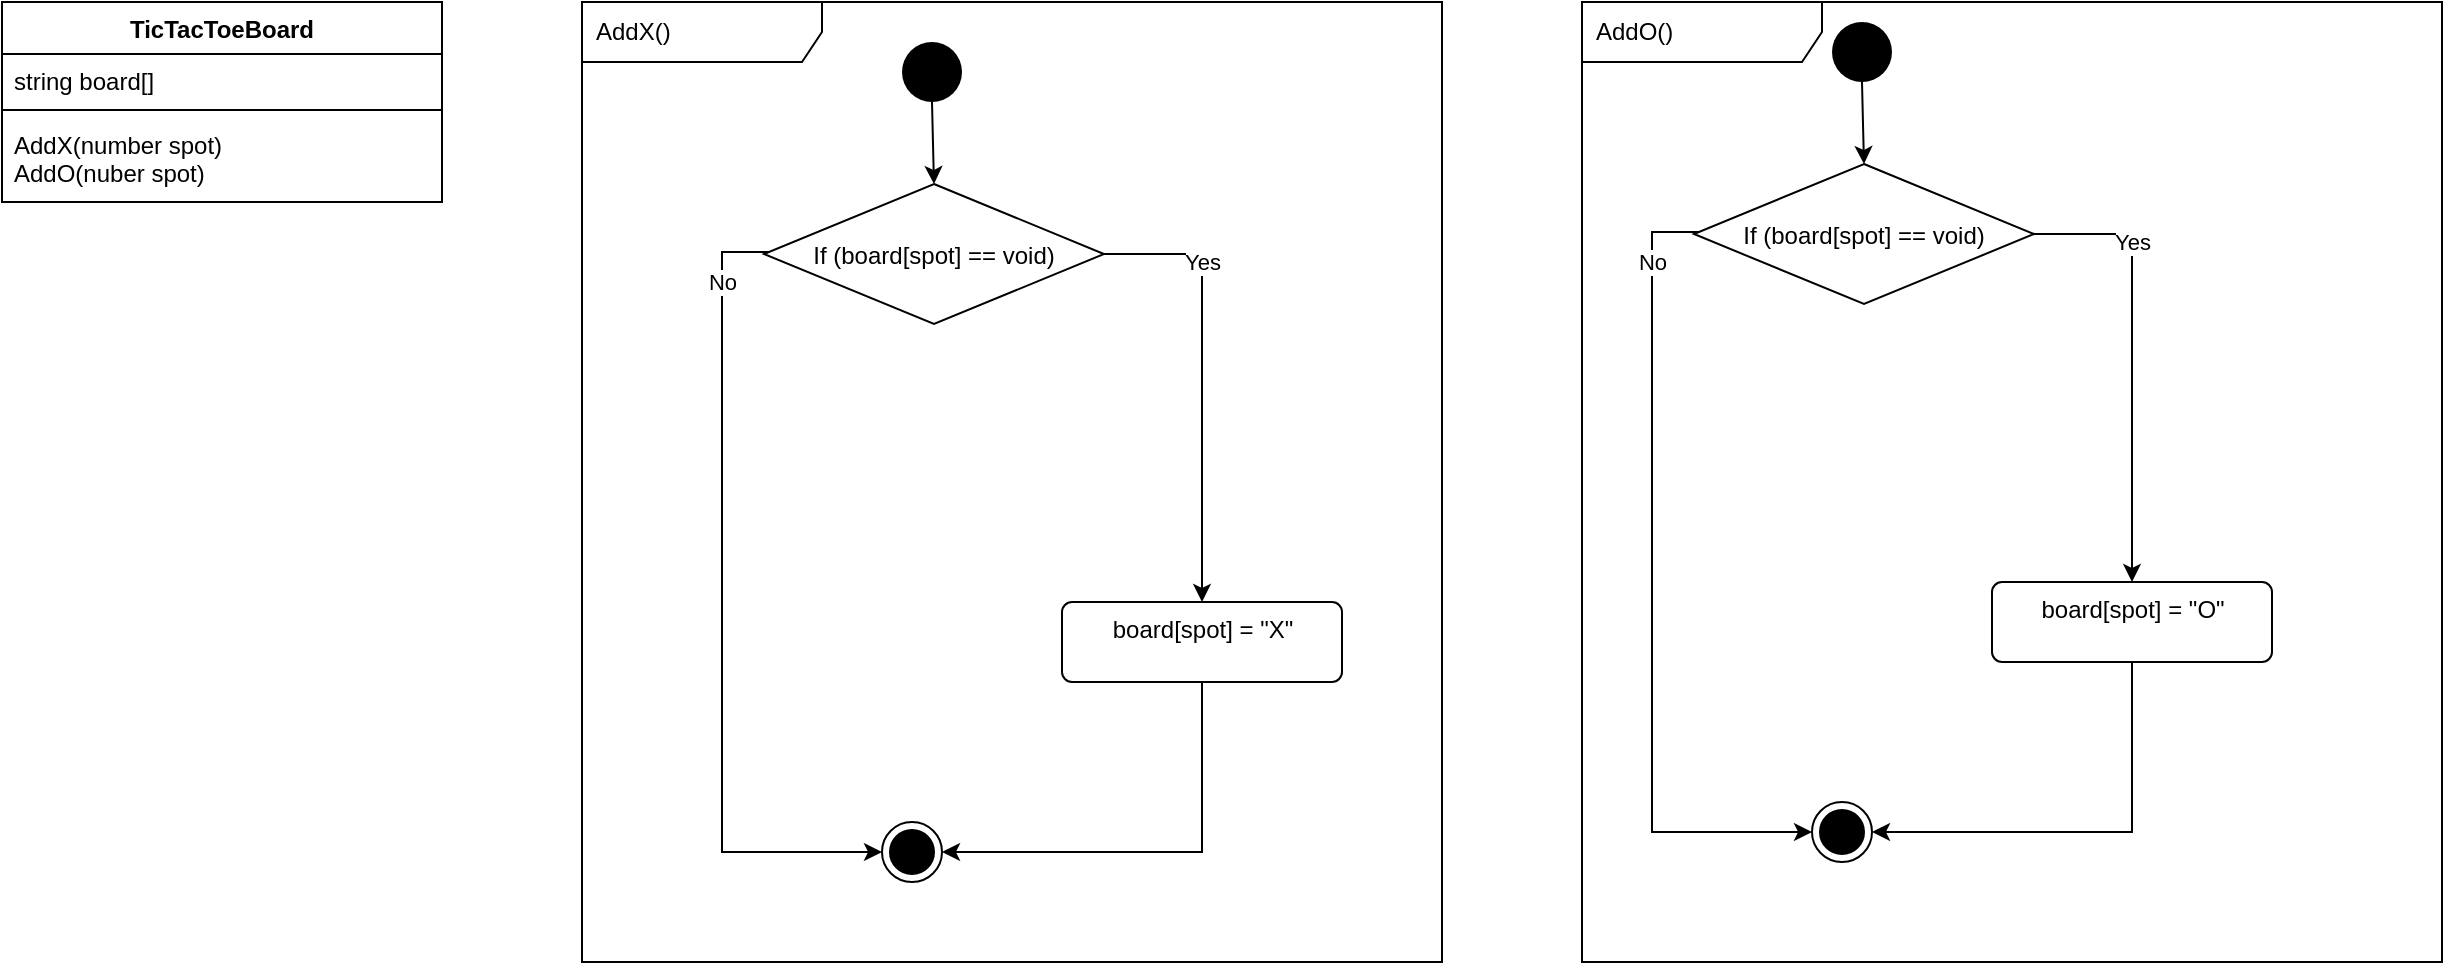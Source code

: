 <mxfile version="14.6.13" type="github">
  <diagram id="7-FiAdbV3VXmVIe_V4c8" name="Page-1">
    <mxGraphModel dx="926" dy="428" grid="1" gridSize="10" guides="1" tooltips="1" connect="1" arrows="1" fold="1" page="1" pageScale="1" pageWidth="850" pageHeight="1100" math="0" shadow="0">
      <root>
        <mxCell id="0" />
        <mxCell id="1" parent="0" />
        <mxCell id="awtcfTM-HQqrUrpMVx-B-34" value="AddO()" style="shape=umlFrame;whiteSpace=wrap;html=1;width=120;height=30;boundedLbl=1;verticalAlign=middle;align=left;spacingLeft=5;" vertex="1" parent="1">
          <mxGeometry x="930" y="50" width="430" height="480" as="geometry" />
        </mxCell>
        <mxCell id="awtcfTM-HQqrUrpMVx-B-1" value="TicTacToeBoard" style="swimlane;fontStyle=1;align=center;verticalAlign=top;childLayout=stackLayout;horizontal=1;startSize=26;horizontalStack=0;resizeParent=1;resizeParentMax=0;resizeLast=0;collapsible=1;marginBottom=0;" vertex="1" parent="1">
          <mxGeometry x="140" y="50" width="220" height="100" as="geometry" />
        </mxCell>
        <mxCell id="awtcfTM-HQqrUrpMVx-B-2" value="string board[]&#xa;" style="text;strokeColor=none;fillColor=none;align=left;verticalAlign=top;spacingLeft=4;spacingRight=4;overflow=hidden;rotatable=0;points=[[0,0.5],[1,0.5]];portConstraint=eastwest;" vertex="1" parent="awtcfTM-HQqrUrpMVx-B-1">
          <mxGeometry y="26" width="220" height="24" as="geometry" />
        </mxCell>
        <mxCell id="awtcfTM-HQqrUrpMVx-B-3" value="" style="line;strokeWidth=1;fillColor=none;align=left;verticalAlign=middle;spacingTop=-1;spacingLeft=3;spacingRight=3;rotatable=0;labelPosition=right;points=[];portConstraint=eastwest;" vertex="1" parent="awtcfTM-HQqrUrpMVx-B-1">
          <mxGeometry y="50" width="220" height="8" as="geometry" />
        </mxCell>
        <mxCell id="awtcfTM-HQqrUrpMVx-B-4" value="AddX(number spot)&#xa;AddO(nuber spot)" style="text;strokeColor=none;fillColor=none;align=left;verticalAlign=top;spacingLeft=4;spacingRight=4;overflow=hidden;rotatable=0;points=[[0,0.5],[1,0.5]];portConstraint=eastwest;" vertex="1" parent="awtcfTM-HQqrUrpMVx-B-1">
          <mxGeometry y="58" width="220" height="42" as="geometry" />
        </mxCell>
        <mxCell id="awtcfTM-HQqrUrpMVx-B-10" style="edgeStyle=orthogonalEdgeStyle;rounded=0;orthogonalLoop=1;jettySize=auto;html=1;exitX=0.5;exitY=1;exitDx=0;exitDy=0;entryX=0.5;entryY=0;entryDx=0;entryDy=0;" edge="1" parent="1" target="awtcfTM-HQqrUrpMVx-B-9">
          <mxGeometry relative="1" as="geometry">
            <mxPoint x="605" y="100" as="sourcePoint" />
          </mxGeometry>
        </mxCell>
        <mxCell id="awtcfTM-HQqrUrpMVx-B-12" value="Yes" style="edgeStyle=orthogonalEdgeStyle;rounded=0;orthogonalLoop=1;jettySize=auto;html=1;entryX=0.5;entryY=0;entryDx=0;entryDy=0;" edge="1" parent="1" source="awtcfTM-HQqrUrpMVx-B-9" target="awtcfTM-HQqrUrpMVx-B-21">
          <mxGeometry x="-0.525" relative="1" as="geometry">
            <mxPoint x="740" y="330" as="targetPoint" />
            <Array as="points">
              <mxPoint x="740" y="176" />
            </Array>
            <mxPoint as="offset" />
          </mxGeometry>
        </mxCell>
        <mxCell id="awtcfTM-HQqrUrpMVx-B-15" value="No" style="edgeStyle=orthogonalEdgeStyle;rounded=0;orthogonalLoop=1;jettySize=auto;html=1;" edge="1" parent="1" source="awtcfTM-HQqrUrpMVx-B-9" target="awtcfTM-HQqrUrpMVx-B-18">
          <mxGeometry x="-0.809" relative="1" as="geometry">
            <mxPoint x="500" y="240" as="targetPoint" />
            <Array as="points">
              <mxPoint x="500" y="175" />
              <mxPoint x="500" y="475" />
            </Array>
            <mxPoint as="offset" />
          </mxGeometry>
        </mxCell>
        <mxCell id="awtcfTM-HQqrUrpMVx-B-9" value="If (board[spot] == void)" style="rhombus;" vertex="1" parent="1">
          <mxGeometry x="521" y="141" width="170" height="70" as="geometry" />
        </mxCell>
        <mxCell id="awtcfTM-HQqrUrpMVx-B-11" style="edgeStyle=orthogonalEdgeStyle;rounded=0;orthogonalLoop=1;jettySize=auto;html=1;exitX=0.5;exitY=1;exitDx=0;exitDy=0;" edge="1" parent="1" source="awtcfTM-HQqrUrpMVx-B-9" target="awtcfTM-HQqrUrpMVx-B-9">
          <mxGeometry relative="1" as="geometry" />
        </mxCell>
        <mxCell id="awtcfTM-HQqrUrpMVx-B-18" value="" style="ellipse;html=1;shape=endState;fillColor=#000000;strokeColor=#000000;" vertex="1" parent="1">
          <mxGeometry x="580" y="460" width="30" height="30" as="geometry" />
        </mxCell>
        <mxCell id="awtcfTM-HQqrUrpMVx-B-19" value="" style="ellipse;fillColor=#000000;strokeColor=none;" vertex="1" parent="1">
          <mxGeometry x="590" y="70" width="30" height="30" as="geometry" />
        </mxCell>
        <mxCell id="awtcfTM-HQqrUrpMVx-B-23" style="edgeStyle=orthogonalEdgeStyle;rounded=0;orthogonalLoop=1;jettySize=auto;html=1;exitX=0.5;exitY=1;exitDx=0;exitDy=0;entryX=1;entryY=0.5;entryDx=0;entryDy=0;" edge="1" parent="1" source="awtcfTM-HQqrUrpMVx-B-21" target="awtcfTM-HQqrUrpMVx-B-18">
          <mxGeometry relative="1" as="geometry" />
        </mxCell>
        <mxCell id="awtcfTM-HQqrUrpMVx-B-21" value="board[spot] = &quot;X&quot;" style="html=1;align=center;verticalAlign=top;rounded=1;absoluteArcSize=1;arcSize=10;dashed=0;" vertex="1" parent="1">
          <mxGeometry x="670" y="350" width="140" height="40" as="geometry" />
        </mxCell>
        <mxCell id="awtcfTM-HQqrUrpMVx-B-24" value="AddX()" style="shape=umlFrame;whiteSpace=wrap;html=1;width=120;height=30;boundedLbl=1;verticalAlign=middle;align=left;spacingLeft=5;" vertex="1" parent="1">
          <mxGeometry x="430" y="50" width="430" height="480" as="geometry" />
        </mxCell>
        <mxCell id="awtcfTM-HQqrUrpMVx-B-25" style="edgeStyle=orthogonalEdgeStyle;rounded=0;orthogonalLoop=1;jettySize=auto;html=1;exitX=0.5;exitY=1;exitDx=0;exitDy=0;entryX=0.5;entryY=0;entryDx=0;entryDy=0;" edge="1" parent="1" target="awtcfTM-HQqrUrpMVx-B-28">
          <mxGeometry relative="1" as="geometry">
            <mxPoint x="1070" y="90" as="sourcePoint" />
          </mxGeometry>
        </mxCell>
        <mxCell id="awtcfTM-HQqrUrpMVx-B-26" value="Yes" style="edgeStyle=orthogonalEdgeStyle;rounded=0;orthogonalLoop=1;jettySize=auto;html=1;entryX=0.5;entryY=0;entryDx=0;entryDy=0;" edge="1" parent="1" source="awtcfTM-HQqrUrpMVx-B-28" target="awtcfTM-HQqrUrpMVx-B-33">
          <mxGeometry x="-0.525" relative="1" as="geometry">
            <mxPoint x="1205" y="320" as="targetPoint" />
            <Array as="points">
              <mxPoint x="1205" y="166" />
            </Array>
            <mxPoint as="offset" />
          </mxGeometry>
        </mxCell>
        <mxCell id="awtcfTM-HQqrUrpMVx-B-27" value="No" style="edgeStyle=orthogonalEdgeStyle;rounded=0;orthogonalLoop=1;jettySize=auto;html=1;" edge="1" parent="1" source="awtcfTM-HQqrUrpMVx-B-28" target="awtcfTM-HQqrUrpMVx-B-30">
          <mxGeometry x="-0.809" relative="1" as="geometry">
            <mxPoint x="965" y="230" as="targetPoint" />
            <Array as="points">
              <mxPoint x="965" y="165" />
              <mxPoint x="965" y="465" />
            </Array>
            <mxPoint as="offset" />
          </mxGeometry>
        </mxCell>
        <mxCell id="awtcfTM-HQqrUrpMVx-B-28" value="If (board[spot] == void)" style="rhombus;" vertex="1" parent="1">
          <mxGeometry x="986" y="131" width="170" height="70" as="geometry" />
        </mxCell>
        <mxCell id="awtcfTM-HQqrUrpMVx-B-29" style="edgeStyle=orthogonalEdgeStyle;rounded=0;orthogonalLoop=1;jettySize=auto;html=1;exitX=0.5;exitY=1;exitDx=0;exitDy=0;" edge="1" parent="1" source="awtcfTM-HQqrUrpMVx-B-28" target="awtcfTM-HQqrUrpMVx-B-28">
          <mxGeometry relative="1" as="geometry" />
        </mxCell>
        <mxCell id="awtcfTM-HQqrUrpMVx-B-30" value="" style="ellipse;html=1;shape=endState;fillColor=#000000;strokeColor=#000000;" vertex="1" parent="1">
          <mxGeometry x="1045" y="450" width="30" height="30" as="geometry" />
        </mxCell>
        <mxCell id="awtcfTM-HQqrUrpMVx-B-31" value="" style="ellipse;fillColor=#000000;strokeColor=none;" vertex="1" parent="1">
          <mxGeometry x="1055" y="60" width="30" height="30" as="geometry" />
        </mxCell>
        <mxCell id="awtcfTM-HQqrUrpMVx-B-32" style="edgeStyle=orthogonalEdgeStyle;rounded=0;orthogonalLoop=1;jettySize=auto;html=1;exitX=0.5;exitY=1;exitDx=0;exitDy=0;entryX=1;entryY=0.5;entryDx=0;entryDy=0;" edge="1" parent="1" source="awtcfTM-HQqrUrpMVx-B-33" target="awtcfTM-HQqrUrpMVx-B-30">
          <mxGeometry relative="1" as="geometry" />
        </mxCell>
        <mxCell id="awtcfTM-HQqrUrpMVx-B-33" value="board[spot] = &quot;O&quot;" style="html=1;align=center;verticalAlign=top;rounded=1;absoluteArcSize=1;arcSize=10;dashed=0;" vertex="1" parent="1">
          <mxGeometry x="1135" y="340" width="140" height="40" as="geometry" />
        </mxCell>
      </root>
    </mxGraphModel>
  </diagram>
</mxfile>
